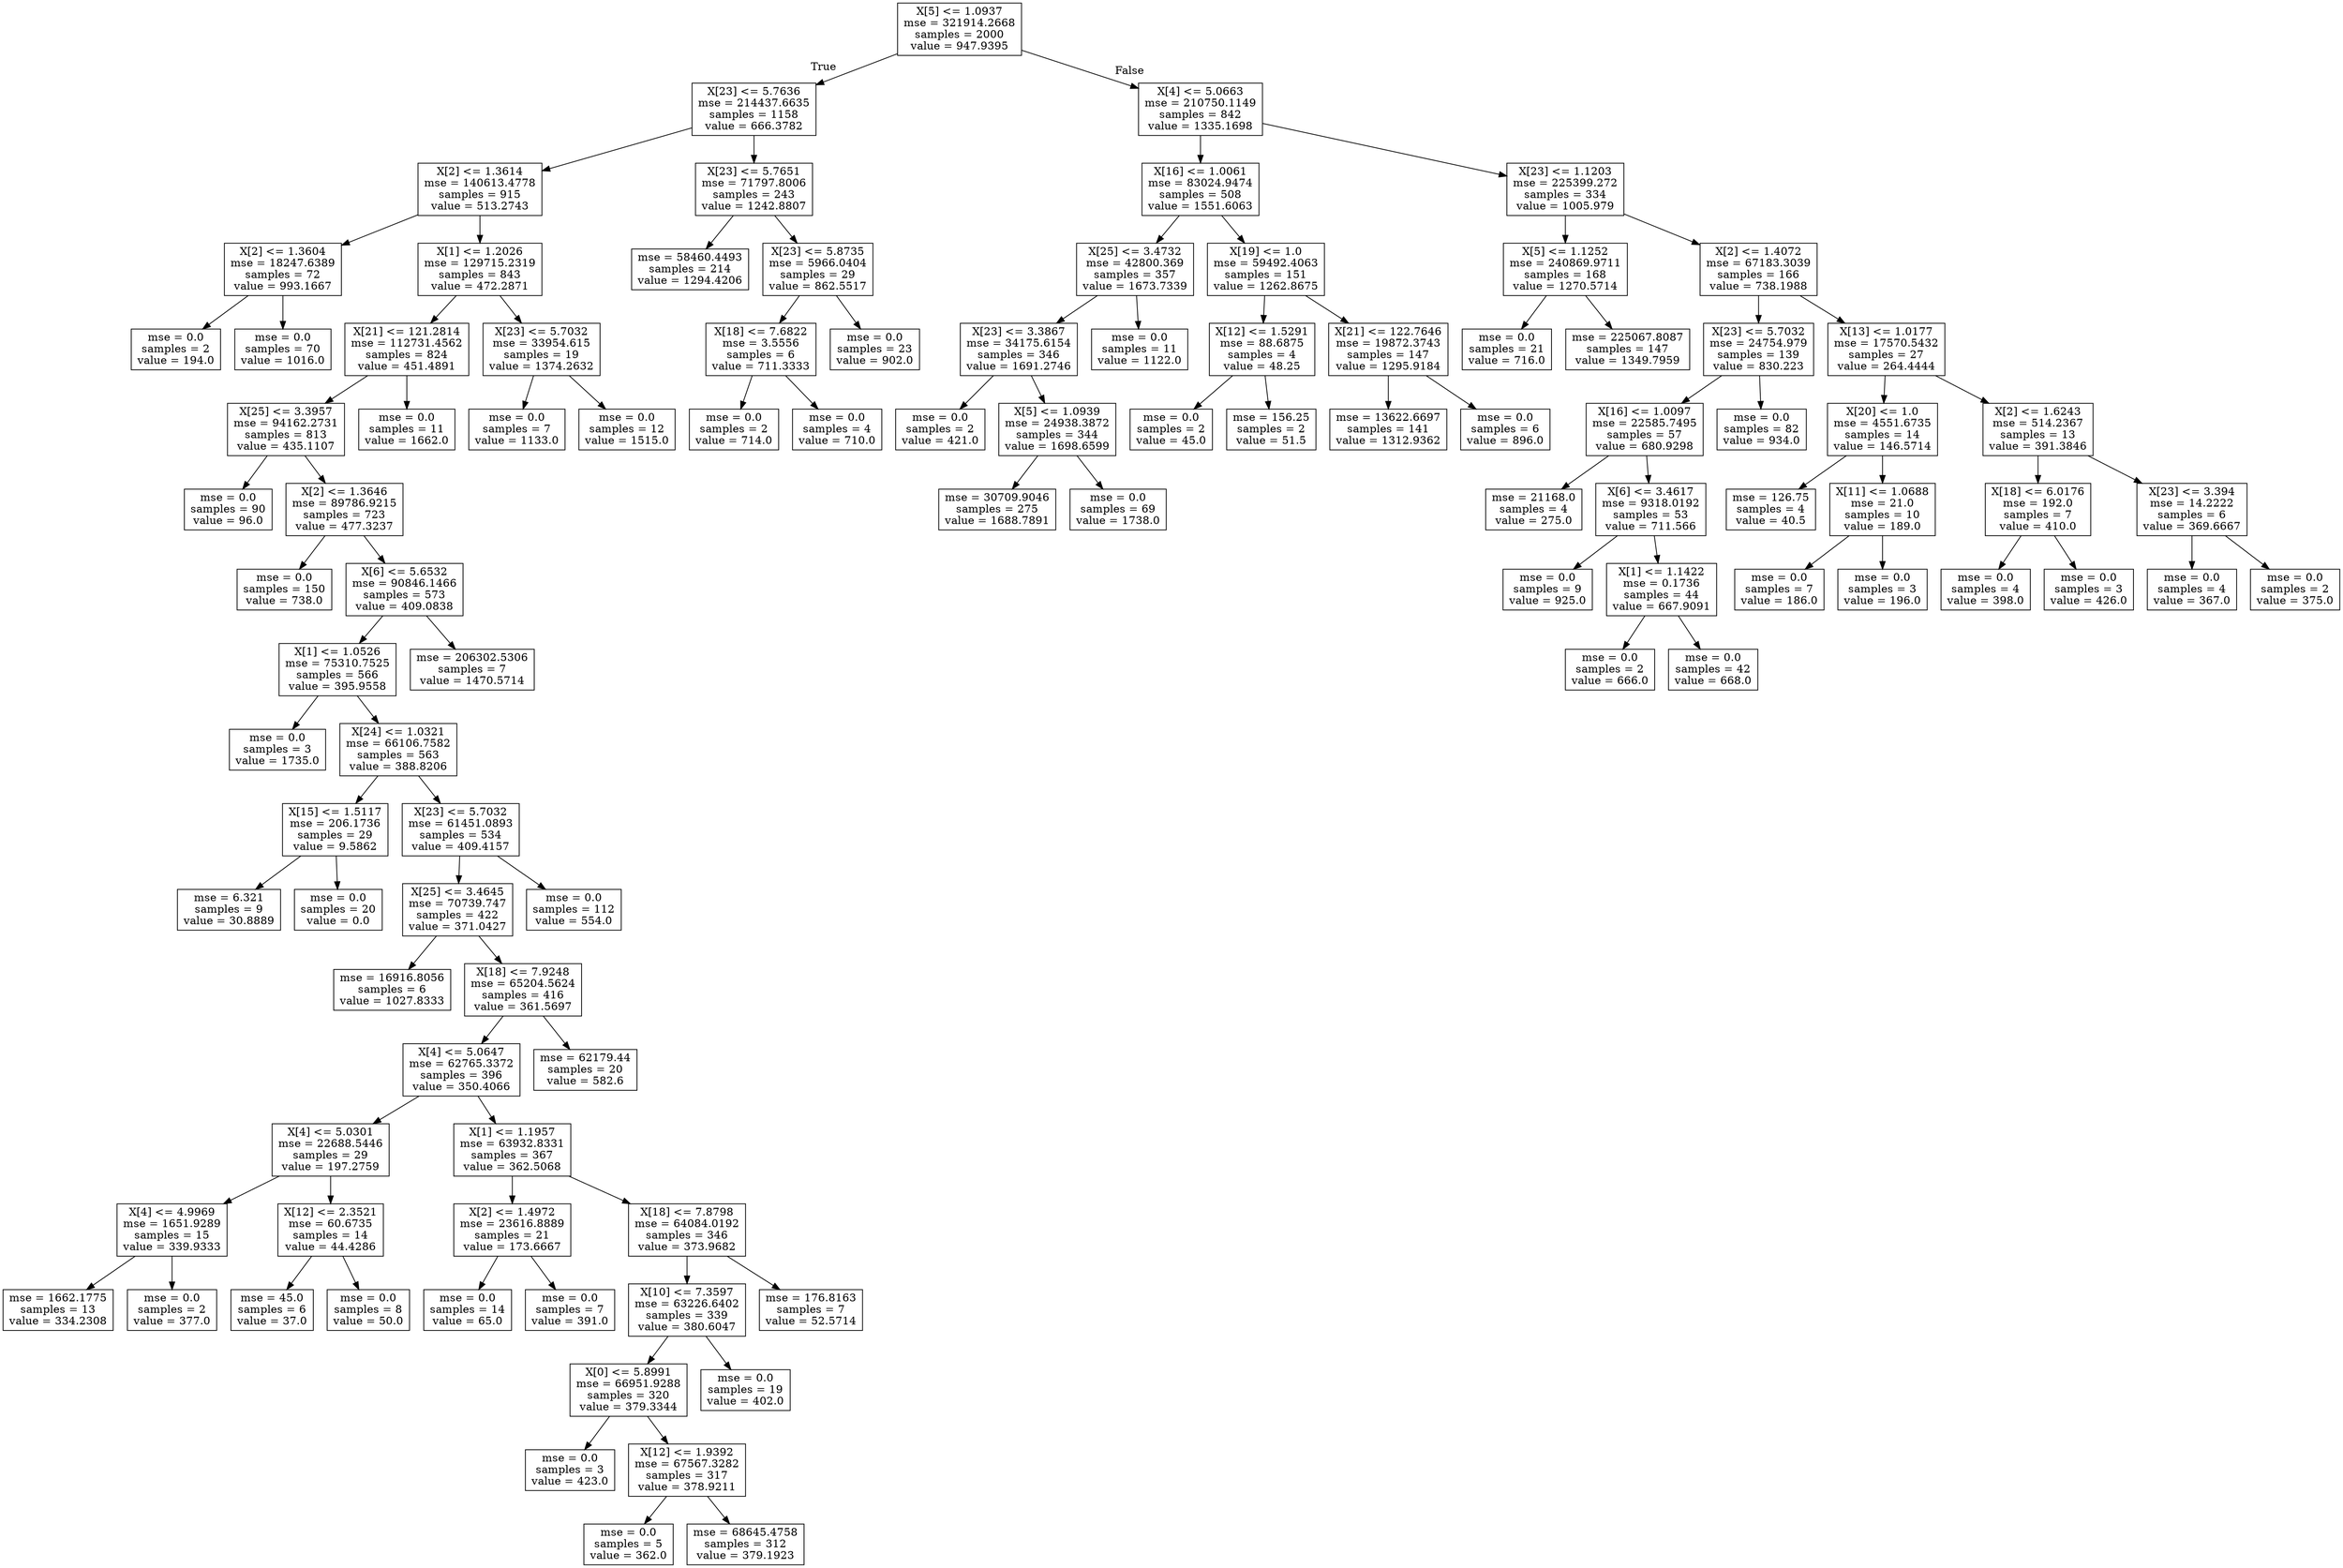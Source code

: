 digraph Tree {
node [shape=box] ;
0 [label="X[5] <= 1.0937\nmse = 321914.2668\nsamples = 2000\nvalue = 947.9395"] ;
1 [label="X[23] <= 5.7636\nmse = 214437.6635\nsamples = 1158\nvalue = 666.3782"] ;
0 -> 1 [labeldistance=2.5, labelangle=45, headlabel="True"] ;
2 [label="X[2] <= 1.3614\nmse = 140613.4778\nsamples = 915\nvalue = 513.2743"] ;
1 -> 2 ;
3 [label="X[2] <= 1.3604\nmse = 18247.6389\nsamples = 72\nvalue = 993.1667"] ;
2 -> 3 ;
4 [label="mse = 0.0\nsamples = 2\nvalue = 194.0"] ;
3 -> 4 ;
5 [label="mse = 0.0\nsamples = 70\nvalue = 1016.0"] ;
3 -> 5 ;
6 [label="X[1] <= 1.2026\nmse = 129715.2319\nsamples = 843\nvalue = 472.2871"] ;
2 -> 6 ;
7 [label="X[21] <= 121.2814\nmse = 112731.4562\nsamples = 824\nvalue = 451.4891"] ;
6 -> 7 ;
8 [label="X[25] <= 3.3957\nmse = 94162.2731\nsamples = 813\nvalue = 435.1107"] ;
7 -> 8 ;
9 [label="mse = 0.0\nsamples = 90\nvalue = 96.0"] ;
8 -> 9 ;
10 [label="X[2] <= 1.3646\nmse = 89786.9215\nsamples = 723\nvalue = 477.3237"] ;
8 -> 10 ;
11 [label="mse = 0.0\nsamples = 150\nvalue = 738.0"] ;
10 -> 11 ;
12 [label="X[6] <= 5.6532\nmse = 90846.1466\nsamples = 573\nvalue = 409.0838"] ;
10 -> 12 ;
13 [label="X[1] <= 1.0526\nmse = 75310.7525\nsamples = 566\nvalue = 395.9558"] ;
12 -> 13 ;
14 [label="mse = 0.0\nsamples = 3\nvalue = 1735.0"] ;
13 -> 14 ;
15 [label="X[24] <= 1.0321\nmse = 66106.7582\nsamples = 563\nvalue = 388.8206"] ;
13 -> 15 ;
16 [label="X[15] <= 1.5117\nmse = 206.1736\nsamples = 29\nvalue = 9.5862"] ;
15 -> 16 ;
17 [label="mse = 6.321\nsamples = 9\nvalue = 30.8889"] ;
16 -> 17 ;
18 [label="mse = 0.0\nsamples = 20\nvalue = 0.0"] ;
16 -> 18 ;
19 [label="X[23] <= 5.7032\nmse = 61451.0893\nsamples = 534\nvalue = 409.4157"] ;
15 -> 19 ;
20 [label="X[25] <= 3.4645\nmse = 70739.747\nsamples = 422\nvalue = 371.0427"] ;
19 -> 20 ;
21 [label="mse = 16916.8056\nsamples = 6\nvalue = 1027.8333"] ;
20 -> 21 ;
22 [label="X[18] <= 7.9248\nmse = 65204.5624\nsamples = 416\nvalue = 361.5697"] ;
20 -> 22 ;
23 [label="X[4] <= 5.0647\nmse = 62765.3372\nsamples = 396\nvalue = 350.4066"] ;
22 -> 23 ;
24 [label="X[4] <= 5.0301\nmse = 22688.5446\nsamples = 29\nvalue = 197.2759"] ;
23 -> 24 ;
25 [label="X[4] <= 4.9969\nmse = 1651.9289\nsamples = 15\nvalue = 339.9333"] ;
24 -> 25 ;
26 [label="mse = 1662.1775\nsamples = 13\nvalue = 334.2308"] ;
25 -> 26 ;
27 [label="mse = 0.0\nsamples = 2\nvalue = 377.0"] ;
25 -> 27 ;
28 [label="X[12] <= 2.3521\nmse = 60.6735\nsamples = 14\nvalue = 44.4286"] ;
24 -> 28 ;
29 [label="mse = 45.0\nsamples = 6\nvalue = 37.0"] ;
28 -> 29 ;
30 [label="mse = 0.0\nsamples = 8\nvalue = 50.0"] ;
28 -> 30 ;
31 [label="X[1] <= 1.1957\nmse = 63932.8331\nsamples = 367\nvalue = 362.5068"] ;
23 -> 31 ;
32 [label="X[2] <= 1.4972\nmse = 23616.8889\nsamples = 21\nvalue = 173.6667"] ;
31 -> 32 ;
33 [label="mse = 0.0\nsamples = 14\nvalue = 65.0"] ;
32 -> 33 ;
34 [label="mse = 0.0\nsamples = 7\nvalue = 391.0"] ;
32 -> 34 ;
35 [label="X[18] <= 7.8798\nmse = 64084.0192\nsamples = 346\nvalue = 373.9682"] ;
31 -> 35 ;
36 [label="X[10] <= 7.3597\nmse = 63226.6402\nsamples = 339\nvalue = 380.6047"] ;
35 -> 36 ;
37 [label="X[0] <= 5.8991\nmse = 66951.9288\nsamples = 320\nvalue = 379.3344"] ;
36 -> 37 ;
38 [label="mse = 0.0\nsamples = 3\nvalue = 423.0"] ;
37 -> 38 ;
39 [label="X[12] <= 1.9392\nmse = 67567.3282\nsamples = 317\nvalue = 378.9211"] ;
37 -> 39 ;
40 [label="mse = 0.0\nsamples = 5\nvalue = 362.0"] ;
39 -> 40 ;
41 [label="mse = 68645.4758\nsamples = 312\nvalue = 379.1923"] ;
39 -> 41 ;
42 [label="mse = 0.0\nsamples = 19\nvalue = 402.0"] ;
36 -> 42 ;
43 [label="mse = 176.8163\nsamples = 7\nvalue = 52.5714"] ;
35 -> 43 ;
44 [label="mse = 62179.44\nsamples = 20\nvalue = 582.6"] ;
22 -> 44 ;
45 [label="mse = 0.0\nsamples = 112\nvalue = 554.0"] ;
19 -> 45 ;
46 [label="mse = 206302.5306\nsamples = 7\nvalue = 1470.5714"] ;
12 -> 46 ;
47 [label="mse = 0.0\nsamples = 11\nvalue = 1662.0"] ;
7 -> 47 ;
48 [label="X[23] <= 5.7032\nmse = 33954.615\nsamples = 19\nvalue = 1374.2632"] ;
6 -> 48 ;
49 [label="mse = 0.0\nsamples = 7\nvalue = 1133.0"] ;
48 -> 49 ;
50 [label="mse = 0.0\nsamples = 12\nvalue = 1515.0"] ;
48 -> 50 ;
51 [label="X[23] <= 5.7651\nmse = 71797.8006\nsamples = 243\nvalue = 1242.8807"] ;
1 -> 51 ;
52 [label="mse = 58460.4493\nsamples = 214\nvalue = 1294.4206"] ;
51 -> 52 ;
53 [label="X[23] <= 5.8735\nmse = 5966.0404\nsamples = 29\nvalue = 862.5517"] ;
51 -> 53 ;
54 [label="X[18] <= 7.6822\nmse = 3.5556\nsamples = 6\nvalue = 711.3333"] ;
53 -> 54 ;
55 [label="mse = 0.0\nsamples = 2\nvalue = 714.0"] ;
54 -> 55 ;
56 [label="mse = 0.0\nsamples = 4\nvalue = 710.0"] ;
54 -> 56 ;
57 [label="mse = 0.0\nsamples = 23\nvalue = 902.0"] ;
53 -> 57 ;
58 [label="X[4] <= 5.0663\nmse = 210750.1149\nsamples = 842\nvalue = 1335.1698"] ;
0 -> 58 [labeldistance=2.5, labelangle=-45, headlabel="False"] ;
59 [label="X[16] <= 1.0061\nmse = 83024.9474\nsamples = 508\nvalue = 1551.6063"] ;
58 -> 59 ;
60 [label="X[25] <= 3.4732\nmse = 42800.369\nsamples = 357\nvalue = 1673.7339"] ;
59 -> 60 ;
61 [label="X[23] <= 3.3867\nmse = 34175.6154\nsamples = 346\nvalue = 1691.2746"] ;
60 -> 61 ;
62 [label="mse = 0.0\nsamples = 2\nvalue = 421.0"] ;
61 -> 62 ;
63 [label="X[5] <= 1.0939\nmse = 24938.3872\nsamples = 344\nvalue = 1698.6599"] ;
61 -> 63 ;
64 [label="mse = 30709.9046\nsamples = 275\nvalue = 1688.7891"] ;
63 -> 64 ;
65 [label="mse = 0.0\nsamples = 69\nvalue = 1738.0"] ;
63 -> 65 ;
66 [label="mse = 0.0\nsamples = 11\nvalue = 1122.0"] ;
60 -> 66 ;
67 [label="X[19] <= 1.0\nmse = 59492.4063\nsamples = 151\nvalue = 1262.8675"] ;
59 -> 67 ;
68 [label="X[12] <= 1.5291\nmse = 88.6875\nsamples = 4\nvalue = 48.25"] ;
67 -> 68 ;
69 [label="mse = 0.0\nsamples = 2\nvalue = 45.0"] ;
68 -> 69 ;
70 [label="mse = 156.25\nsamples = 2\nvalue = 51.5"] ;
68 -> 70 ;
71 [label="X[21] <= 122.7646\nmse = 19872.3743\nsamples = 147\nvalue = 1295.9184"] ;
67 -> 71 ;
72 [label="mse = 13622.6697\nsamples = 141\nvalue = 1312.9362"] ;
71 -> 72 ;
73 [label="mse = 0.0\nsamples = 6\nvalue = 896.0"] ;
71 -> 73 ;
74 [label="X[23] <= 1.1203\nmse = 225399.272\nsamples = 334\nvalue = 1005.979"] ;
58 -> 74 ;
75 [label="X[5] <= 1.1252\nmse = 240869.9711\nsamples = 168\nvalue = 1270.5714"] ;
74 -> 75 ;
76 [label="mse = 0.0\nsamples = 21\nvalue = 716.0"] ;
75 -> 76 ;
77 [label="mse = 225067.8087\nsamples = 147\nvalue = 1349.7959"] ;
75 -> 77 ;
78 [label="X[2] <= 1.4072\nmse = 67183.3039\nsamples = 166\nvalue = 738.1988"] ;
74 -> 78 ;
79 [label="X[23] <= 5.7032\nmse = 24754.979\nsamples = 139\nvalue = 830.223"] ;
78 -> 79 ;
80 [label="X[16] <= 1.0097\nmse = 22585.7495\nsamples = 57\nvalue = 680.9298"] ;
79 -> 80 ;
81 [label="mse = 21168.0\nsamples = 4\nvalue = 275.0"] ;
80 -> 81 ;
82 [label="X[6] <= 3.4617\nmse = 9318.0192\nsamples = 53\nvalue = 711.566"] ;
80 -> 82 ;
83 [label="mse = 0.0\nsamples = 9\nvalue = 925.0"] ;
82 -> 83 ;
84 [label="X[1] <= 1.1422\nmse = 0.1736\nsamples = 44\nvalue = 667.9091"] ;
82 -> 84 ;
85 [label="mse = 0.0\nsamples = 2\nvalue = 666.0"] ;
84 -> 85 ;
86 [label="mse = 0.0\nsamples = 42\nvalue = 668.0"] ;
84 -> 86 ;
87 [label="mse = 0.0\nsamples = 82\nvalue = 934.0"] ;
79 -> 87 ;
88 [label="X[13] <= 1.0177\nmse = 17570.5432\nsamples = 27\nvalue = 264.4444"] ;
78 -> 88 ;
89 [label="X[20] <= 1.0\nmse = 4551.6735\nsamples = 14\nvalue = 146.5714"] ;
88 -> 89 ;
90 [label="mse = 126.75\nsamples = 4\nvalue = 40.5"] ;
89 -> 90 ;
91 [label="X[11] <= 1.0688\nmse = 21.0\nsamples = 10\nvalue = 189.0"] ;
89 -> 91 ;
92 [label="mse = 0.0\nsamples = 7\nvalue = 186.0"] ;
91 -> 92 ;
93 [label="mse = 0.0\nsamples = 3\nvalue = 196.0"] ;
91 -> 93 ;
94 [label="X[2] <= 1.6243\nmse = 514.2367\nsamples = 13\nvalue = 391.3846"] ;
88 -> 94 ;
95 [label="X[18] <= 6.0176\nmse = 192.0\nsamples = 7\nvalue = 410.0"] ;
94 -> 95 ;
96 [label="mse = 0.0\nsamples = 4\nvalue = 398.0"] ;
95 -> 96 ;
97 [label="mse = 0.0\nsamples = 3\nvalue = 426.0"] ;
95 -> 97 ;
98 [label="X[23] <= 3.394\nmse = 14.2222\nsamples = 6\nvalue = 369.6667"] ;
94 -> 98 ;
99 [label="mse = 0.0\nsamples = 4\nvalue = 367.0"] ;
98 -> 99 ;
100 [label="mse = 0.0\nsamples = 2\nvalue = 375.0"] ;
98 -> 100 ;
}